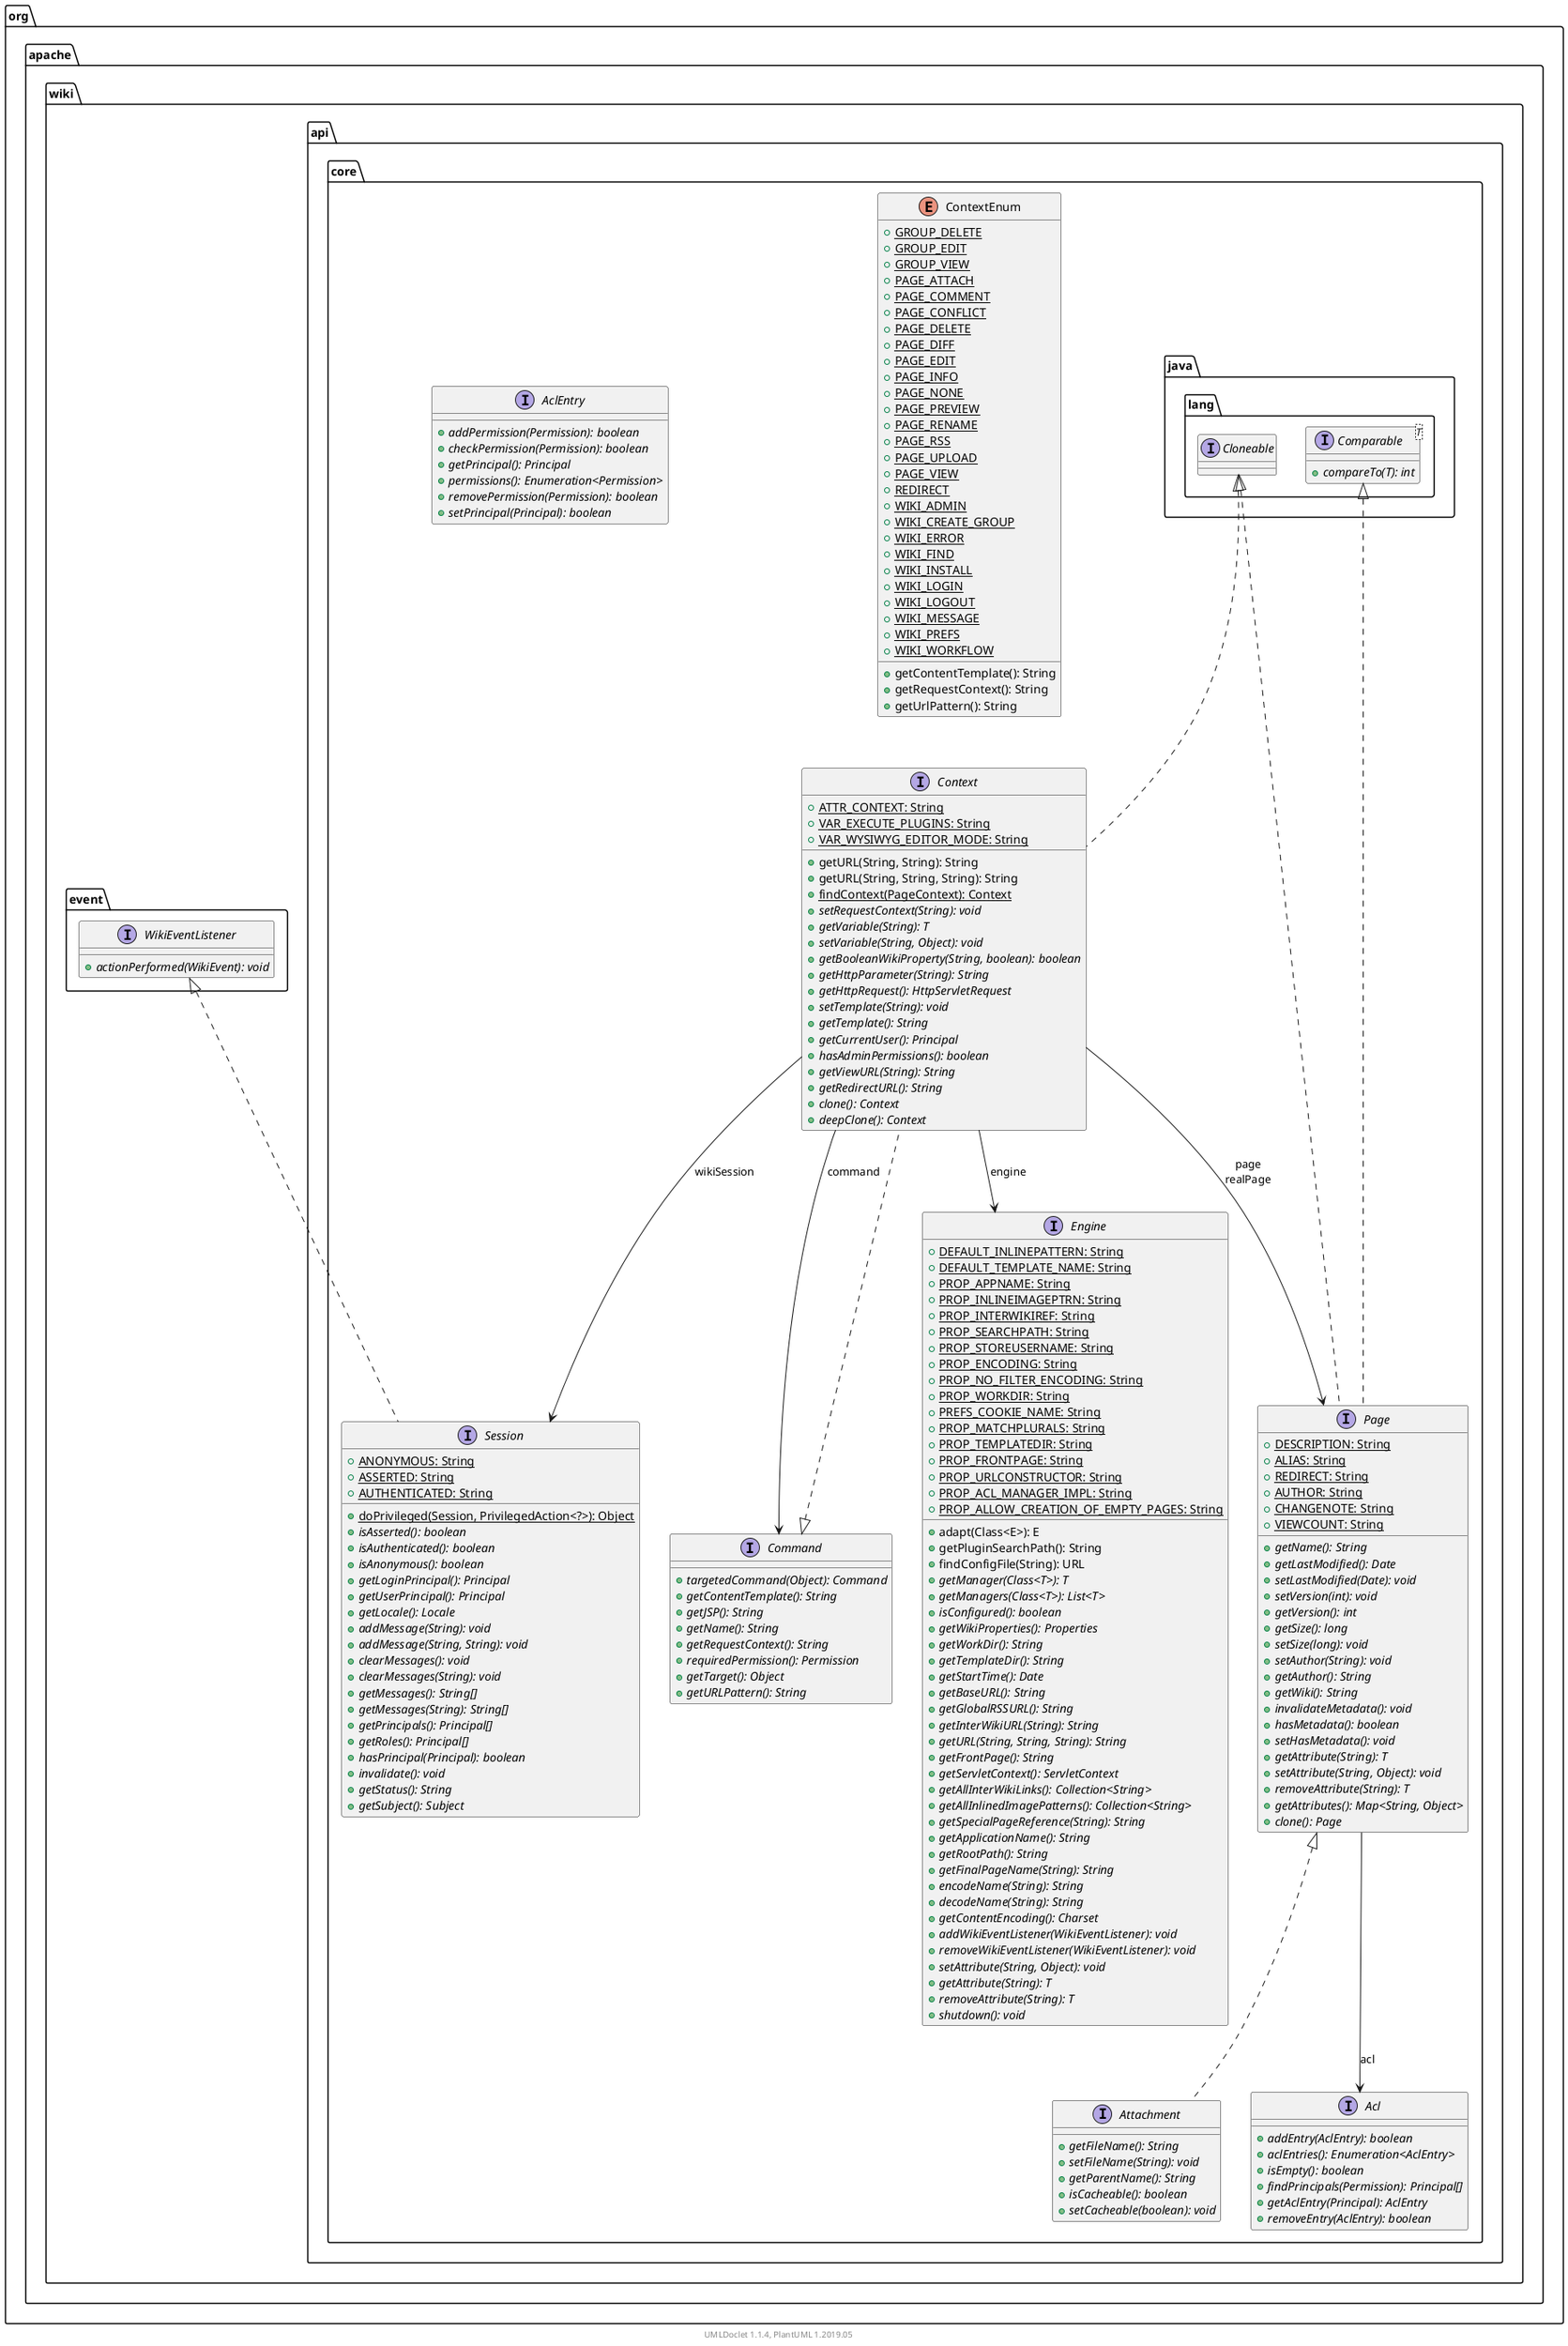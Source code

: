 @startuml

    namespace org.apache.wiki.api.core {

        interface Session [[Session.html]] {
            {static} +ANONYMOUS: String
            {static} +ASSERTED: String
            {static} +AUTHENTICATED: String
            {static} +doPrivileged(Session, PrivilegedAction<?>): Object
            {abstract} +isAsserted(): boolean
            {abstract} +isAuthenticated(): boolean
            {abstract} +isAnonymous(): boolean
            {abstract} +getLoginPrincipal(): Principal
            {abstract} +getUserPrincipal(): Principal
            {abstract} +getLocale(): Locale
            {abstract} +addMessage(String): void
            {abstract} +addMessage(String, String): void
            {abstract} +clearMessages(): void
            {abstract} +clearMessages(String): void
            {abstract} +getMessages(): String[]
            {abstract} +getMessages(String): String[]
            {abstract} +getPrincipals(): Principal[]
            {abstract} +getRoles(): Principal[]
            {abstract} +hasPrincipal(Principal): boolean
            {abstract} +invalidate(): void
            {abstract} +getStatus(): String
            {abstract} +getSubject(): Subject
        }

        interface Page [[Page.html]] {
            {static} +DESCRIPTION: String
            {static} +ALIAS: String
            {static} +REDIRECT: String
            {static} +AUTHOR: String
            {static} +CHANGENOTE: String
            {static} +VIEWCOUNT: String
            {abstract} +getName(): String
            {abstract} +getLastModified(): Date
            {abstract} +setLastModified(Date): void
            {abstract} +setVersion(int): void
            {abstract} +getVersion(): int
            {abstract} +getSize(): long
            {abstract} +setSize(long): void
            {abstract} +setAuthor(String): void
            {abstract} +getAuthor(): String
            {abstract} +getWiki(): String
            {abstract} +invalidateMetadata(): void
            {abstract} +hasMetadata(): boolean
            {abstract} +setHasMetadata(): void
            {abstract} +getAttribute(String): T
            {abstract} +setAttribute(String, Object): void
            {abstract} +removeAttribute(String): T
            {abstract} +getAttributes(): Map<String, Object>
            {abstract} +clone(): Page
        }

        enum ContextEnum [[ContextEnum.html]] {
            {static} +GROUP_DELETE
            {static} +GROUP_EDIT
            {static} +GROUP_VIEW
            {static} +PAGE_ATTACH
            {static} +PAGE_COMMENT
            {static} +PAGE_CONFLICT
            {static} +PAGE_DELETE
            {static} +PAGE_DIFF
            {static} +PAGE_EDIT
            {static} +PAGE_INFO
            {static} +PAGE_NONE
            {static} +PAGE_PREVIEW
            {static} +PAGE_RENAME
            {static} +PAGE_RSS
            {static} +PAGE_UPLOAD
            {static} +PAGE_VIEW
            {static} +REDIRECT
            {static} +WIKI_ADMIN
            {static} +WIKI_CREATE_GROUP
            {static} +WIKI_ERROR
            {static} +WIKI_FIND
            {static} +WIKI_INSTALL
            {static} +WIKI_LOGIN
            {static} +WIKI_LOGOUT
            {static} +WIKI_MESSAGE
            {static} +WIKI_PREFS
            {static} +WIKI_WORKFLOW
            +getContentTemplate(): String
            +getRequestContext(): String
            +getUrlPattern(): String
        }

        interface AclEntry [[AclEntry.html]] {
            {abstract} +addPermission(Permission): boolean
            {abstract} +checkPermission(Permission): boolean
            {abstract} +getPrincipal(): Principal
            {abstract} +permissions(): Enumeration<Permission>
            {abstract} +removePermission(Permission): boolean
            {abstract} +setPrincipal(Principal): boolean
        }

        interface Engine [[Engine.html]] {
            {static} +DEFAULT_INLINEPATTERN: String
            {static} +DEFAULT_TEMPLATE_NAME: String
            {static} +PROP_APPNAME: String
            {static} +PROP_INLINEIMAGEPTRN: String
            {static} +PROP_INTERWIKIREF: String
            {static} +PROP_SEARCHPATH: String
            {static} +PROP_STOREUSERNAME: String
            {static} +PROP_ENCODING: String
            {static} +PROP_NO_FILTER_ENCODING: String
            {static} +PROP_WORKDIR: String
            {static} +PREFS_COOKIE_NAME: String
            {static} +PROP_MATCHPLURALS: String
            {static} +PROP_TEMPLATEDIR: String
            {static} +PROP_FRONTPAGE: String
            {static} +PROP_URLCONSTRUCTOR: String
            {static} +PROP_ACL_MANAGER_IMPL: String
            {static} +PROP_ALLOW_CREATION_OF_EMPTY_PAGES: String
            +adapt(Class<E>): E
            +getPluginSearchPath(): String
            +findConfigFile(String): URL
            {abstract} +getManager(Class<T>): T
            {abstract} +getManagers(Class<T>): List<T>
            {abstract} +isConfigured(): boolean
            {abstract} +getWikiProperties(): Properties
            {abstract} +getWorkDir(): String
            {abstract} +getTemplateDir(): String
            {abstract} +getStartTime(): Date
            {abstract} +getBaseURL(): String
            {abstract} +getGlobalRSSURL(): String
            {abstract} +getInterWikiURL(String): String
            {abstract} +getURL(String, String, String): String
            {abstract} +getFrontPage(): String
            {abstract} +getServletContext(): ServletContext
            {abstract} +getAllInterWikiLinks(): Collection<String>
            {abstract} +getAllInlinedImagePatterns(): Collection<String>
            {abstract} +getSpecialPageReference(String): String
            {abstract} +getApplicationName(): String
            {abstract} +getRootPath(): String
            {abstract} +getFinalPageName(String): String
            {abstract} +encodeName(String): String
            {abstract} +decodeName(String): String
            {abstract} +getContentEncoding(): Charset
            {abstract} +addWikiEventListener(WikiEventListener): void
            {abstract} +removeWikiEventListener(WikiEventListener): void
            {abstract} +setAttribute(String, Object): void
            {abstract} +getAttribute(String): T
            {abstract} +removeAttribute(String): T
            {abstract} +shutdown(): void
        }

        interface Context [[Context.html]] {
            {static} +ATTR_CONTEXT: String
            {static} +VAR_EXECUTE_PLUGINS: String
            {static} +VAR_WYSIWYG_EDITOR_MODE: String
            +getURL(String, String): String
            +getURL(String, String, String): String
            {static} +findContext(PageContext): Context
            {abstract} +setRequestContext(String): void
            {abstract} +getVariable(String): T
            {abstract} +setVariable(String, Object): void
            {abstract} +getBooleanWikiProperty(String, boolean): boolean
            {abstract} +getHttpParameter(String): String
            {abstract} +getHttpRequest(): HttpServletRequest
            {abstract} +setTemplate(String): void
            {abstract} +getTemplate(): String
            {abstract} +getCurrentUser(): Principal
            {abstract} +hasAdminPermissions(): boolean
            {abstract} +getViewURL(String): String
            {abstract} +getRedirectURL(): String
            {abstract} +clone(): Context
            {abstract} +deepClone(): Context
        }

        interface Attachment [[Attachment.html]] {
            {abstract} +getFileName(): String
            {abstract} +setFileName(String): void
            {abstract} +getParentName(): String
            {abstract} +isCacheable(): boolean
            {abstract} +setCacheable(boolean): void
        }

        interface Acl [[Acl.html]] {
            {abstract} +addEntry(AclEntry): boolean
            {abstract} +aclEntries(): Enumeration<AclEntry>
            {abstract} +isEmpty(): boolean
            {abstract} +findPrincipals(Permission): Principal[]
            {abstract} +getAclEntry(Principal): AclEntry
            {abstract} +removeEntry(AclEntry): boolean
        }

        interface Command [[Command.html]] {
            {abstract} +targetedCommand(Object): Command
            {abstract} +getContentTemplate(): String
            {abstract} +getJSP(): String
            {abstract} +getName(): String
            {abstract} +getRequestContext(): String
            {abstract} +requiredPermission(): Permission
            {abstract} +getTarget(): Object
            {abstract} +getURLPattern(): String
        }

        interface org.apache.wiki.event.WikiEventListener {
            {abstract} +actionPerformed(WikiEvent): void
        }
        org.apache.wiki.event.WikiEventListener <|.. Session

        interface java.lang.Cloneable
        java.lang.Cloneable <|.. Page

        interface java.lang.Comparable<T> {
            {abstract} +compareTo(T): int
        }
        java.lang.Comparable <|.. Page

        java.lang.Cloneable <|.. Context

        Command <|.. Context

        Page <|.. Attachment

        Page --> Acl: acl

        Context --> Page: page\nrealPage

        Context --> Engine: engine

        Context --> Session: wikiSession

        Context --> Command: command

    }


    center footer UMLDoclet 1.1.4, PlantUML 1.2019.05
@enduml
